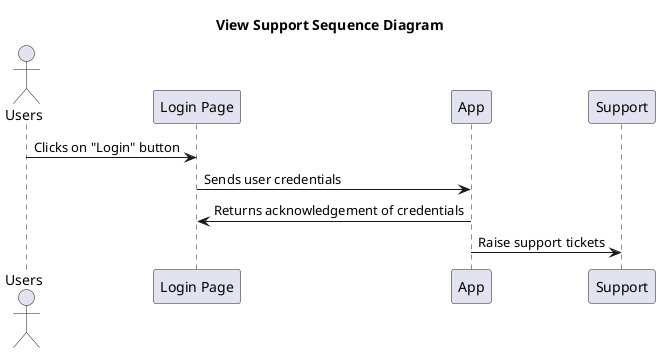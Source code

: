 @startuml Support
title View Support Sequence Diagram
actor Users

participant "Login Page" as LP

Users -> LP: Clicks on "Login" button
LP -> App: Sends user credentials
App -> LP: Returns acknowledgement of credentials

App -> Support: Raise support tickets

@enduml


